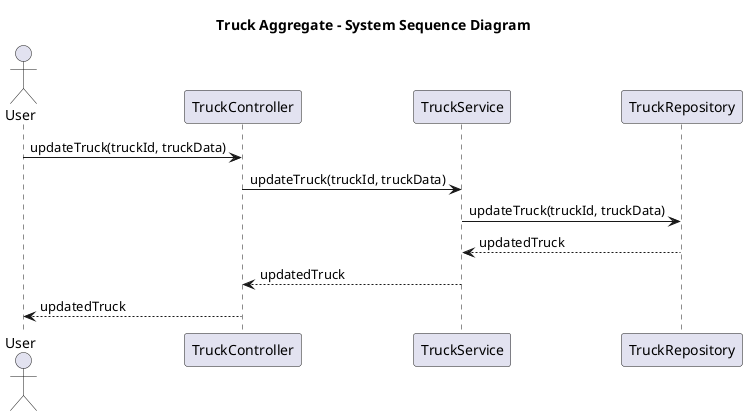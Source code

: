@startuml
title Truck Aggregate - System Sequence Diagram
actor "User" as user

user -> TruckController: updateTruck(truckId, truckData)
TruckController -> TruckService: updateTruck(truckId, truckData)
TruckService -> TruckRepository: updateTruck(truckId, truckData)
TruckRepository --> TruckService: updatedTruck
TruckService --> TruckController: updatedTruck
TruckController --> user: updatedTruck

@enduml